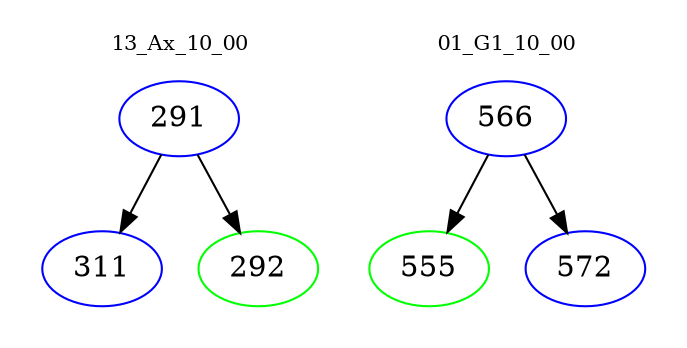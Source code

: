 digraph{
subgraph cluster_0 {
color = white
label = "13_Ax_10_00";
fontsize=10;
T0_291 [label="291", color="blue"]
T0_291 -> T0_311 [color="black"]
T0_311 [label="311", color="blue"]
T0_291 -> T0_292 [color="black"]
T0_292 [label="292", color="green"]
}
subgraph cluster_1 {
color = white
label = "01_G1_10_00";
fontsize=10;
T1_566 [label="566", color="blue"]
T1_566 -> T1_555 [color="black"]
T1_555 [label="555", color="green"]
T1_566 -> T1_572 [color="black"]
T1_572 [label="572", color="blue"]
}
}

